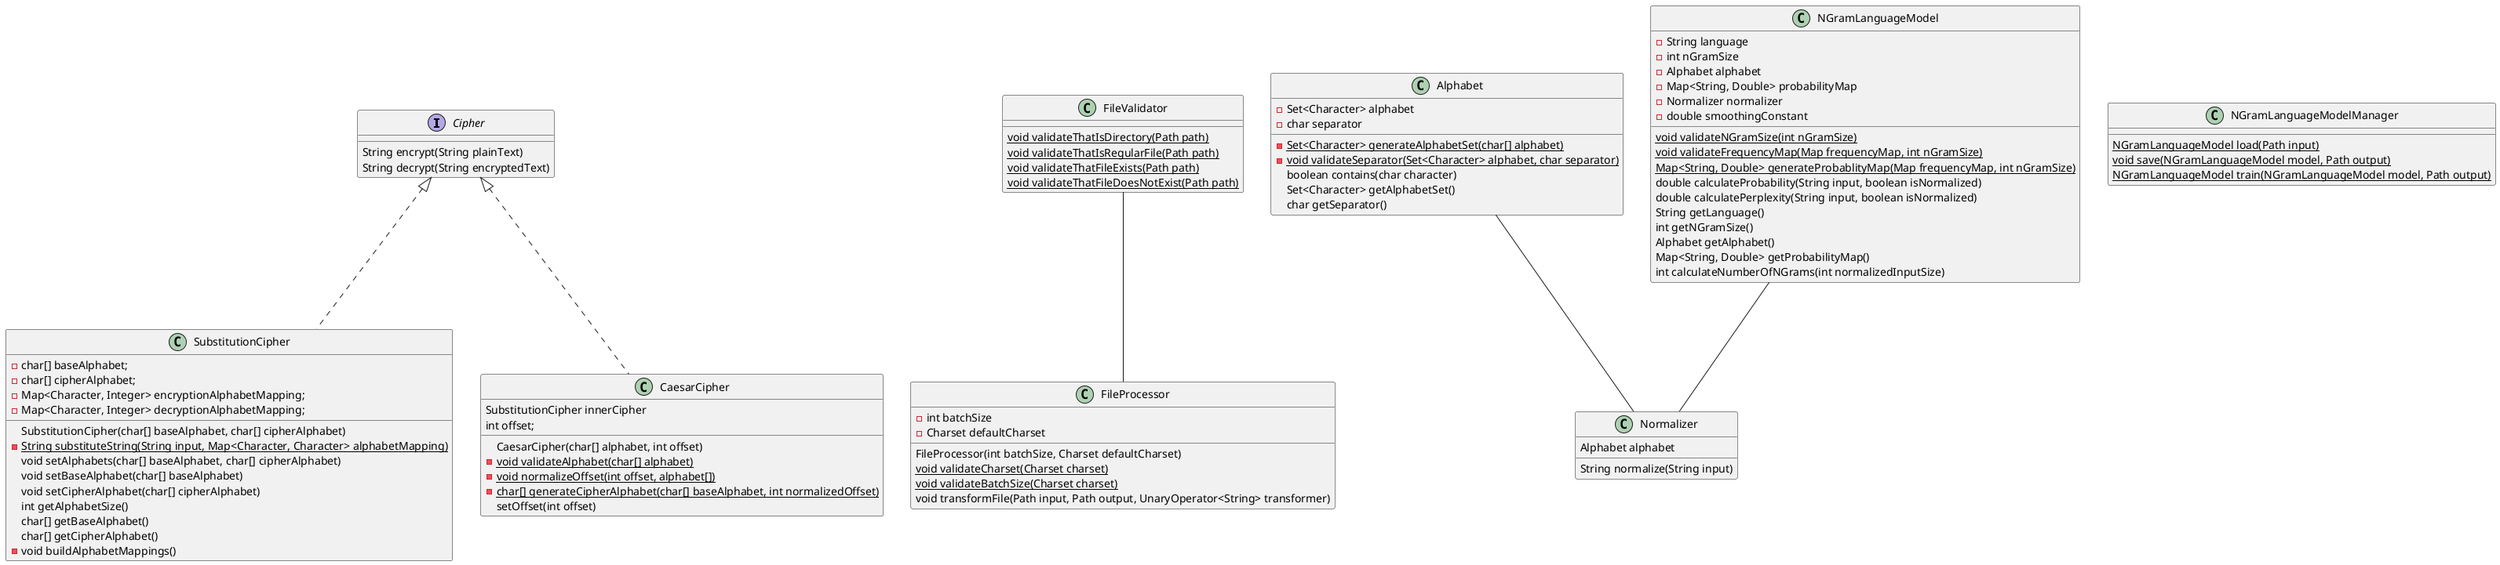 @startuml

interface Cipher {
    String encrypt(String plainText)
    String decrypt(String encryptedText)
}

class SubstitutionCipher implements Cipher {
    - char[] baseAlphabet;
    - char[] cipherAlphabet;
    - Map<Character, Integer> encryptionAlphabetMapping;
    - Map<Character, Integer> decryptionAlphabetMapping;

    SubstitutionCipher(char[] baseAlphabet, char[] cipherAlphabet)
    - {static} String substituteString(String input, Map<Character, Character> alphabetMapping)
    void setAlphabets(char[] baseAlphabet, char[] cipherAlphabet)
    void setBaseAlphabet(char[] baseAlphabet)
    void setCipherAlphabet(char[] cipherAlphabet)
    int getAlphabetSize()
    char[] getBaseAlphabet()
    char[] getCipherAlphabet()
    - void buildAlphabetMappings()
}

class CaesarCipher implements Cipher {
    SubstitutionCipher innerCipher
    int offset;

    CaesarCipher(char[] alphabet, int offset)
    - {static} void validateAlphabet(char[] alphabet)
    - {static} void normalizeOffset(int offset, alphabet[])
    - {static} char[] generateCipherAlphabet(char[] baseAlphabet, int normalizedOffset)
    setOffset(int offset)

}

class FileValidator {
    {static} void validateThatIsDirectory(Path path)
    {static} void validateThatIsRegularFile(Path path)
    {static} void validateThatFileExists(Path path)
    {static} void validateThatFileDoesNotExist(Path path)
}

class FileProcessor {
    - int batchSize
    - Charset defaultCharset

    FileProcessor(int batchSize, Charset defaultCharset)
    {static} void validateCharset(Charset charset)
    {static} void validateBatchSize(Charset charset)
    void transformFile(Path input, Path output, UnaryOperator<String> transformer)

}

class Alphabet {
    - Set<Character> alphabet
    - char separator

    - {static} Set<Character> generateAlphabetSet(char[] alphabet)
    - {static} void validateSeparator(Set<Character> alphabet, char separator)
    boolean contains(char character)
    Set<Character> getAlphabetSet()
    char getSeparator()
}

class Normalizer {
    Alphabet alphabet

    String normalize(String input)
}

class NGramLanguageModel {
    - String language
    - int nGramSize
    - Alphabet alphabet
    - Map<String, Double> probabilityMap
    - Normalizer normalizer
    - double smoothingConstant

    {static} void validateNGramSize(int nGramSize)
    {static} void validateFrequencyMap(Map frequencyMap, int nGramSize)
    {static} Map<String, Double> generateProbablityMap(Map frequencyMap, int nGramSize)
    double calculateProbability(String input, boolean isNormalized)
    double calculatePerplexity(String input, boolean isNormalized)
    String getLanguage()
    int getNGramSize()
    Alphabet getAlphabet()
    Map<String, Double> getProbabilityMap()
    int calculateNumberOfNGrams(int normalizedInputSize)
}

class NGramLanguageModelManager {
    {static} NGramLanguageModel load(Path input)
    {static} void save(NGramLanguageModel model, Path output)
    {static} NGramLanguageModel train(NGramLanguageModel model, Path output)
}

FileValidator -- FileProcessor
NGramLanguageModel -- Normalizer
Alphabet -- Normalizer

@enduml
